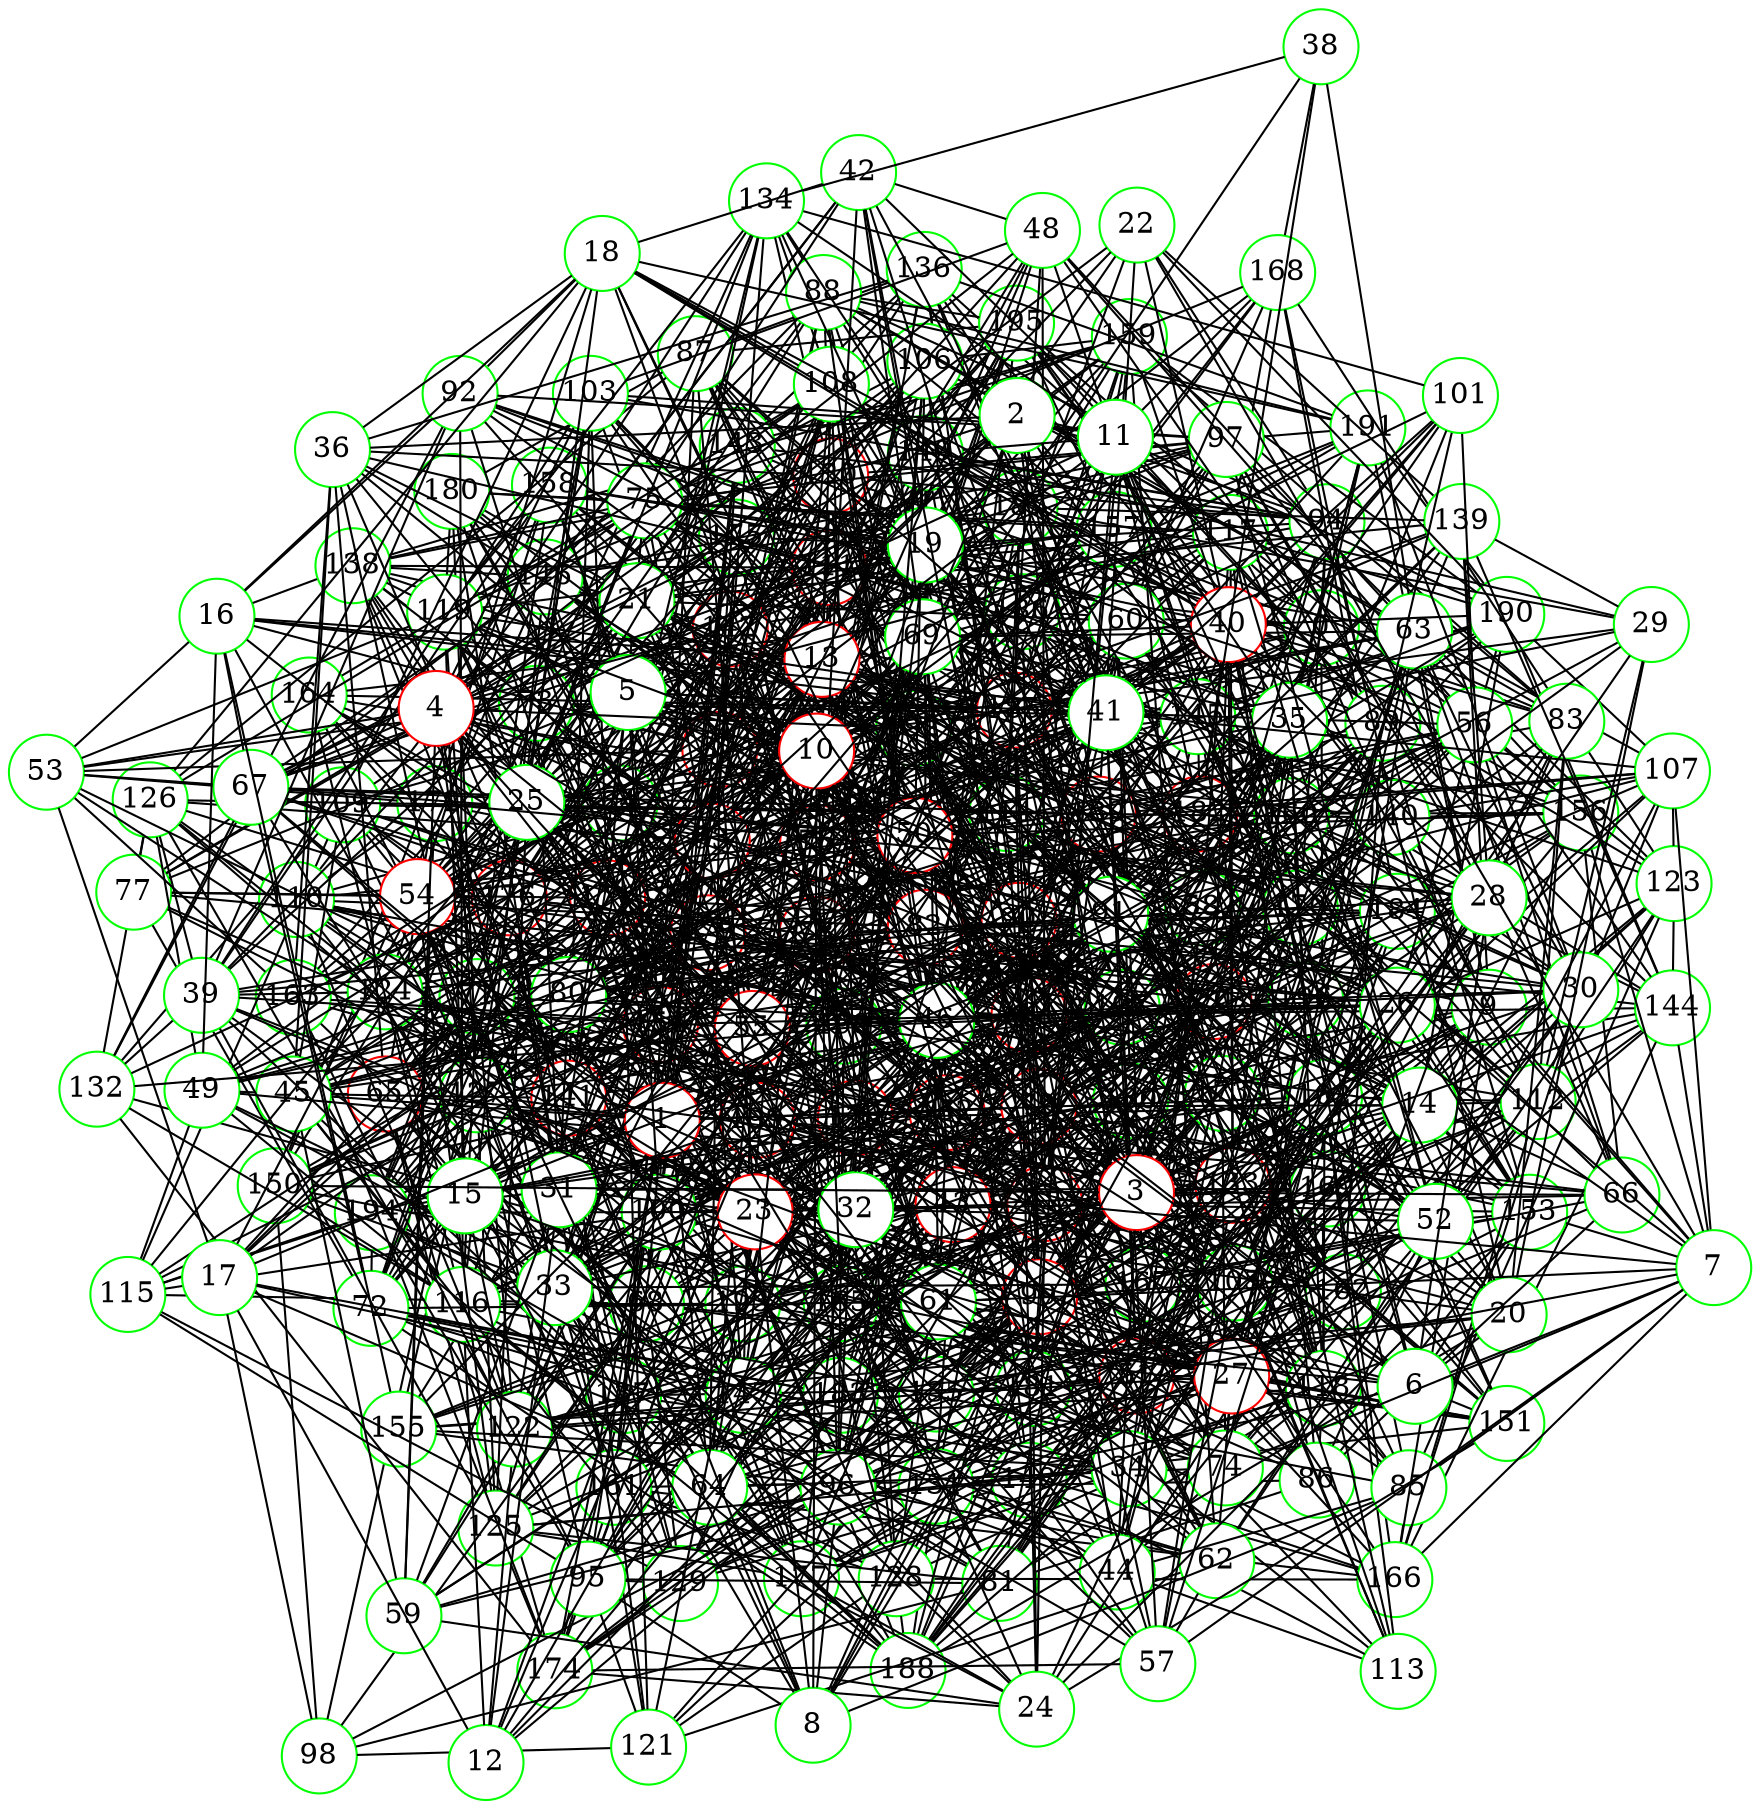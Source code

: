 graph {
graph ["layout"="fdp"]
node ["style"="filled","fillcolor"="white","fixedsize"="true","shape"="circle"]
"0" ["color"="green"]
"65" ["color"="red"]
"192" ["color"="green"]
"193" ["color"="green"]
"196" ["color"="green"]
"198" ["color"="green"]
"68" ["color"="green"]
"129" ["color"="green"]
"172" ["color"="green"]
"177" ["color"="green"]
"174" ["color"="green"]
"199" ["color"="red"]
"176" ["color"="red"]
"194" ["color"="green"]
"195" ["color"="green"]
"197" ["color"="green"]
"148" ["color"="green"]
"161" ["color"="green"]
"166" ["color"="green"]
"183" ["color"="green"]
"170" ["color"="green"]
"175" ["color"="green"]
"178" ["color"="red"]
"171" ["color"="red"]
"181" ["color"="green"]
"185" ["color"="red"]
"187" ["color"="green"]
"188" ["color"="green"]
"190" ["color"="green"]
"191" ["color"="green"]
"156" ["color"="green"]
"162" ["color"="green"]
"163" ["color"="green"]
"189" ["color"="red"]
"182" ["color"="red"]
"186" ["color"="green"]
"98" ["color"="green"]
"150" ["color"="green"]
"179" ["color"="red"]
"180" ["color"="green"]
"158" ["color"="green"]
"121" ["color"="green"]
"141" ["color"="red"]
"173" ["color"="green"]
"70" ["color"="red"]
"130" ["color"="green"]
"131" ["color"="green"]
"151" ["color"="green"]
"165" ["color"="green"]
"169" ["color"="green"]
"157" ["color"="green"]
"160" ["color"="green"]
"167" ["color"="green"]
"137" ["color"="green"]
"142" ["color"="red"]
"145" ["color"="green"]
"146" ["color"="green"]
"154" ["color"="red"]
"159" ["color"="green"]
"144" ["color"="green"]
"135" ["color"="green"]
"155" ["color"="green"]
"104" ["color"="red"]
"136" ["color"="green"]
"143" ["color"="green"]
"109" ["color"="green"]
"132" ["color"="green"]
"140" ["color"="green"]
"168" ["color"="green"]
"184" ["color"="green"]
"114" ["color"="green"]
"164" ["color"="green"]
"153" ["color"="green"]
"115" ["color"="green"]
"120" ["color"="red"]
"128" ["color"="green"]
"134" ["color"="green"]
"112" ["color"="green"]
"118" ["color"="green"]
"122" ["color"="green"]
"124" ["color"="green"]
"133" ["color"="red"]
"126" ["color"="green"]
"127" ["color"="green"]
"123" ["color"="green"]
"149" ["color"="green"]
"138" ["color"="green"]
"147" ["color"="green"]
"111" ["color"="red"]
"117" ["color"="green"]
"87" ["color"="green"]
"152" ["color"="red"]
"125" ["color"="green"]
"71" ["color"="green"]
"103" ["color"="green"]
"116" ["color"="green"]
"86" ["color"="green"]
"90" ["color"="red"]
"101" ["color"="green"]
"105" ["color"="green"]
"113" ["color"="green"]
"73" ["color"="green"]
"96" ["color"="green"]
"106" ["color"="green"]
"107" ["color"="green"]
"119" ["color"="green"]
"93" ["color"="red"]
"76" ["color"="red"]
"99" ["color"="red"]
"102" ["color"="green"]
"110" ["color"="green"]
"79" ["color"="red"]
"139" ["color"="green"]
"83" ["color"="green"]
"88" ["color"="green"]
"94" ["color"="green"]
"95" ["color"="green"]
"89" ["color"="green"]
"100" ["color"="green"]
"81" ["color"="green"]
"37" ["color"="red"]
"64" ["color"="green"]
"74" ["color"="green"]
"75" ["color"="green"]
"97" ["color"="green"]
"77" ["color"="green"]
"78" ["color"="red"]
"82" ["color"="red"]
"85" ["color"="green"]
"108" ["color"="green"]
"48" ["color"="green"]
"56" ["color"="green"]
"66" ["color"="green"]
"53" ["color"="green"]
"9" ["color"="green"]
"34" ["color"="green"]
"72" ["color"="green"]
"43" ["color"="red"]
"51" ["color"="red"]
"58" ["color"="green"]
"80" ["color"="green"]
"60" ["color"="green"]
"92" ["color"="green"]
"61" ["color"="green"]
"84" ["color"="green"]
"63" ["color"="green"]
"69" ["color"="green"]
"21" ["color"="green"]
"36" ["color"="green"]
"45" ["color"="green"]
"49" ["color"="green"]
"55" ["color"="red"]
"59" ["color"="green"]
"50" ["color"="red"]
"91" ["color"="green"]
"54" ["color"="red"]
"22" ["color"="green"]
"40" ["color"="red"]
"46" ["color"="green"]
"67" ["color"="green"]
"62" ["color"="green"]
"30" ["color"="green"]
"44" ["color"="green"]
"26" ["color"="green"]
"47" ["color"="red"]
"1" ["color"="red"]
"35" ["color"="green"]
"13" ["color"="red"]
"14" ["color"="green"]
"19" ["color"="green"]
"33" ["color"="green"]
"42" ["color"="green"]
"20" ["color"="green"]
"23" ["color"="red"]
"39" ["color"="green"]
"31" ["color"="green"]
"29" ["color"="green"]
"24" ["color"="green"]
"27" ["color"="red"]
"32" ["color"="green"]
"52" ["color"="green"]
"16" ["color"="green"]
"18" ["color"="green"]
"25" ["color"="green"]
"2" ["color"="green"]
"5" ["color"="green"]
"41" ["color"="green"]
"57" ["color"="green"]
"10" ["color"="red"]
"11" ["color"="green"]
"15" ["color"="green"]
"3" ["color"="red"]
"8" ["color"="green"]
"4" ["color"="red"]
"6" ["color"="green"]
"7" ["color"="green"]
"28" ["color"="green"]
"12" ["color"="green"]
"17" ["color"="green"]
"38" ["color"="green"]
"0" -- "65"
"0" -- "37"
"0" -- "136"
"0" -- "9"
"0" -- "76"
"0" -- "78"
"0" -- "47"
"0" -- "111"
"0" -- "51"
"0" -- "84"
"0" -- "117"
"0" -- "118"
"0" -- "58"
"0" -- "186"
"0" -- "187"
"0" -- "94"
"65" -- "192"
"65" -- "68"
"65" -- "71"
"65" -- "104"
"65" -- "73"
"65" -- "137"
"65" -- "76"
"65" -- "172"
"65" -- "174"
"65" -- "111"
"65" -- "175"
"65" -- "176"
"65" -- "81"
"65" -- "177"
"65" -- "187"
"65" -- "125"
"192" -- "193"
"192" -- "196"
"196" -- "198"
"68" -- "129"
"68" -- "98"
"68" -- "70"
"68" -- "138"
"68" -- "111"
"68" -- "177"
"68" -- "115"
"68" -- "182"
"68" -- "87"
"68" -- "151"
"68" -- "152"
"68" -- "154"
"68" -- "125"
"129" -- "172"
"129" -- "174"
"129" -- "176"
"129" -- "148"
"172" -- "177"
"174" -- "199"
"176" -- "194"
"176" -- "195"
"176" -- "197"
"176" -- "199"
"148" -- "161"
"148" -- "170"
"148" -- "171"
"148" -- "156"
"161" -- "166"
"161" -- "174"
"166" -- "183"
"183" -- "198"
"170" -- "192"
"170" -- "198"
"170" -- "175"
"175" -- "195"
"175" -- "178"
"178" -- "194"
"178" -- "197"
"171" -- "177"
"171" -- "178"
"171" -- "181"
"171" -- "185"
"171" -- "188"
"171" -- "190"
"185" -- "187"
"190" -- "191"
"156" -- "162"
"156" -- "195"
"156" -- "182"
"156" -- "185"
"162" -- "163"
"162" -- "197"
"162" -- "198"
"162" -- "178"
"162" -- "181"
"162" -- "185"
"162" -- "188"
"162" -- "189"
"163" -- "174"
"189" -- "193"
"182" -- "183"
"182" -- "186"
"186" -- "194"
"186" -- "196"
"98" -- "176"
"98" -- "150"
"98" -- "121"
"150" -- "179"
"150" -- "158"
"179" -- "195"
"179" -- "180"
"179" -- "181"
"158" -- "179"
"121" -- "176"
"121" -- "148"
"121" -- "181"
"121" -- "141"
"121" -- "173"
"141" -- "195"
"141" -- "175"
"141" -- "181"
"141" -- "189"
"173" -- "183"
"173" -- "185"
"70" -- "130"
"70" -- "135"
"70" -- "104"
"70" -- "136"
"70" -- "137"
"70" -- "141"
"70" -- "114"
"70" -- "118"
"70" -- "120"
"70" -- "185"
"70" -- "187"
"70" -- "188"
"70" -- "127"
"70" -- "191"
"130" -- "192"
"130" -- "131"
"130" -- "137"
"130" -- "144"
"130" -- "180"
"130" -- "151"
"130" -- "156"
"130" -- "188"
"130" -- "157"
"131" -- "141"
"131" -- "175"
"131" -- "151"
"131" -- "188"
"131" -- "157"
"151" -- "196"
"151" -- "165"
"151" -- "169"
"151" -- "173"
"151" -- "157"
"165" -- "166"
"169" -- "193"
"169" -- "199"
"157" -- "160"
"157" -- "192"
"157" -- "195"
"157" -- "167"
"157" -- "171"
"157" -- "180"
"157" -- "191"
"160" -- "196"
"160" -- "198"
"160" -- "170"
"160" -- "178"
"160" -- "181"
"160" -- "186"
"167" -- "174"
"167" -- "185"
"167" -- "191"
"137" -- "165"
"137" -- "142"
"137" -- "174"
"137" -- "176"
"137" -- "181"
"137" -- "154"
"137" -- "188"
"142" -- "160"
"142" -- "194"
"142" -- "195"
"142" -- "165"
"142" -- "198"
"142" -- "170"
"142" -- "171"
"142" -- "173"
"142" -- "175"
"142" -- "145"
"142" -- "146"
"142" -- "179"
"142" -- "158"
"142" -- "159"
"145" -- "182"
"145" -- "183"
"145" -- "190"
"146" -- "197"
"146" -- "170"
"146" -- "173"
"146" -- "150"
"146" -- "183"
"146" -- "154"
"146" -- "187"
"154" -- "161"
"154" -- "171"
"154" -- "189"
"159" -- "160"
"159" -- "185"
"159" -- "190"
"144" -- "166"
"144" -- "167"
"144" -- "175"
"144" -- "148"
"144" -- "186"
"144" -- "190"
"135" -- "162"
"135" -- "196"
"135" -- "169"
"135" -- "173"
"135" -- "177"
"135" -- "181"
"135" -- "154"
"135" -- "155"
"135" -- "189"
"155" -- "193"
"155" -- "179"
"155" -- "183"
"104" -- "192"
"104" -- "161"
"104" -- "136"
"104" -- "109"
"104" -- "112"
"104" -- "144"
"104" -- "114"
"104" -- "179"
"104" -- "149"
"104" -- "150"
"104" -- "182"
"104" -- "120"
"104" -- "189"
"136" -- "163"
"136" -- "199"
"136" -- "143"
"136" -- "176"
"136" -- "191"
"143" -- "161"
"143" -- "159"
"109" -- "193"
"109" -- "132"
"109" -- "165"
"109" -- "199"
"109" -- "137"
"109" -- "140"
"109" -- "172"
"109" -- "173"
"109" -- "114"
"109" -- "115"
"109" -- "120"
"109" -- "154"
"109" -- "186"
"132" -- "176"
"132" -- "174"
"140" -- "195"
"140" -- "197"
"140" -- "168"
"140" -- "145"
"140" -- "179"
"140" -- "183"
"140" -- "156"
"168" -- "184"
"168" -- "186"
"184" -- "189"
"114" -- "162"
"114" -- "194"
"114" -- "164"
"114" -- "180"
"114" -- "183"
"114" -- "153"
"114" -- "187"
"164" -- "176"
"164" -- "198"
"164" -- "185"
"164" -- "186"
"153" -- "160"
"153" -- "196"
"153" -- "177"
"153" -- "179"
"153" -- "184"
"115" -- "129"
"115" -- "194"
"115" -- "154"
"120" -- "128"
"120" -- "134"
"120" -- "169"
"120" -- "142"
"120" -- "175"
"120" -- "179"
"120" -- "186"
"128" -- "161"
"128" -- "166"
"128" -- "137"
"128" -- "185"
"128" -- "170"
"128" -- "188"
"134" -- "141"
"134" -- "179"
"134" -- "186"
"112" -- "160"
"112" -- "193"
"112" -- "166"
"112" -- "140"
"112" -- "143"
"112" -- "178"
"112" -- "181"
"112" -- "118"
"112" -- "182"
"112" -- "183"
"112" -- "123"
"118" -- "128"
"118" -- "193"
"118" -- "165"
"118" -- "198"
"118" -- "173"
"118" -- "145"
"118" -- "148"
"118" -- "122"
"118" -- "127"
"122" -- "198"
"122" -- "167"
"122" -- "169"
"122" -- "154"
"122" -- "124"
"122" -- "126"
"124" -- "161"
"124" -- "193"
"124" -- "133"
"124" -- "142"
"124" -- "178"
"124" -- "181"
"124" -- "182"
"124" -- "186"
"133" -- "198"
"133" -- "174"
"133" -- "151"
"133" -- "183"
"133" -- "184"
"133" -- "186"
"133" -- "188"
"133" -- "158"
"126" -- "130"
"126" -- "132"
"126" -- "141"
"126" -- "183"
"126" -- "189"
"127" -- "148"
"127" -- "180"
"127" -- "150"
"127" -- "155"
"123" -- "131"
"123" -- "168"
"123" -- "169"
"123" -- "144"
"149" -- "163"
"149" -- "165"
"149" -- "197"
"149" -- "173"
"149" -- "185"
"149" -- "187"
"138" -- "146"
"138" -- "147"
"138" -- "149"
"138" -- "185"
"138" -- "154"
"138" -- "189"
"138" -- "159"
"147" -- "192"
"147" -- "166"
"147" -- "179"
"147" -- "182"
"147" -- "154"
"147" -- "188"
"111" -- "130"
"111" -- "138"
"111" -- "141"
"111" -- "148"
"111" -- "156"
"111" -- "158"
"111" -- "159"
"111" -- "165"
"111" -- "169"
"111" -- "173"
"111" -- "117"
"111" -- "184"
"111" -- "186"
"111" -- "127"
"117" -- "160"
"117" -- "133"
"117" -- "168"
"117" -- "180"
"117" -- "123"
"117" -- "190"
"117" -- "127"
"87" -- "195"
"87" -- "167"
"87" -- "136"
"87" -- "111"
"87" -- "114"
"87" -- "180"
"87" -- "182"
"87" -- "126"
"152" -- "163"
"152" -- "196"
"152" -- "174"
"152" -- "183"
"125" -- "167"
"125" -- "199"
"125" -- "174"
"125" -- "177"
"125" -- "148"
"125" -- "127"
"71" -- "160"
"71" -- "161"
"71" -- "194"
"71" -- "103"
"71" -- "104"
"71" -- "141"
"71" -- "116"
"71" -- "86"
"71" -- "152"
"71" -- "185"
"71" -- "90"
"71" -- "122"
"71" -- "158"
"103" -- "192"
"103" -- "171"
"103" -- "141"
"103" -- "176"
"103" -- "127"
"116" -- "193"
"116" -- "132"
"116" -- "164"
"116" -- "197"
"116" -- "198"
"116" -- "171"
"116" -- "145"
"116" -- "146"
"116" -- "178"
"116" -- "150"
"116" -- "188"
"86" -- "192"
"86" -- "131"
"86" -- "167"
"86" -- "117"
"86" -- "118"
"86" -- "153"
"90" -- "192"
"90" -- "129"
"90" -- "193"
"90" -- "130"
"90" -- "196"
"90" -- "134"
"90" -- "199"
"90" -- "136"
"90" -- "143"
"90" -- "159"
"90" -- "161"
"90" -- "162"
"90" -- "101"
"90" -- "165"
"90" -- "105"
"90" -- "171"
"90" -- "172"
"90" -- "180"
"101" -- "160"
"101" -- "134"
"101" -- "104"
"101" -- "189"
"105" -- "131"
"105" -- "199"
"105" -- "113"
"105" -- "152"
"105" -- "184"
"105" -- "123"
"105" -- "188"
"113" -- "148"
"113" -- "133"
"113" -- "197"
"113" -- "182"
"113" -- "137"
"73" -- "96"
"73" -- "192"
"73" -- "131"
"73" -- "134"
"73" -- "135"
"73" -- "105"
"73" -- "106"
"73" -- "138"
"73" -- "176"
"73" -- "145"
"73" -- "182"
"73" -- "119"
"73" -- "152"
"73" -- "187"
"73" -- "93"
"96" -- "98"
"96" -- "162"
"96" -- "198"
"96" -- "114"
"96" -- "178"
"96" -- "152"
"96" -- "184"
"96" -- "155"
"96" -- "187"
"106" -- "107"
"106" -- "176"
"106" -- "178"
"106" -- "179"
"106" -- "118"
"106" -- "119"
"106" -- "159"
"107" -- "133"
"107" -- "140"
"107" -- "112"
"107" -- "178"
"107" -- "123"
"107" -- "189"
"107" -- "190"
"119" -- "128"
"119" -- "134"
"119" -- "135"
"119" -- "168"
"119" -- "138"
"119" -- "180"
"119" -- "157"
"119" -- "158"
"119" -- "127"
"93" -- "195"
"93" -- "166"
"93" -- "169"
"93" -- "138"
"93" -- "141"
"93" -- "111"
"93" -- "143"
"93" -- "180"
"93" -- "185"
"93" -- "125"
"93" -- "157"
"93" -- "126"
"76" -- "96"
"76" -- "99"
"76" -- "197"
"76" -- "102"
"76" -- "136"
"76" -- "106"
"76" -- "107"
"76" -- "110"
"76" -- "79"
"76" -- "111"
"76" -- "115"
"76" -- "89"
"76" -- "187"
"76" -- "159"
"99" -- "135"
"99" -- "140"
"99" -- "153"
"99" -- "160"
"99" -- "105"
"99" -- "106"
"99" -- "174"
"99" -- "175"
"99" -- "112"
"99" -- "113"
"99" -- "114"
"99" -- "185"
"99" -- "122"
"99" -- "186"
"102" -- "165"
"102" -- "166"
"102" -- "135"
"102" -- "105"
"102" -- "110"
"102" -- "112"
"102" -- "113"
"102" -- "179"
"102" -- "118"
"102" -- "187"
"110" -- "192"
"110" -- "198"
"110" -- "172"
"110" -- "141"
"110" -- "122"
"110" -- "188"
"79" -- "164"
"79" -- "196"
"79" -- "198"
"79" -- "199"
"79" -- "139"
"79" -- "171"
"79" -- "83"
"79" -- "147"
"79" -- "116"
"79" -- "182"
"79" -- "153"
"79" -- "156"
"79" -- "95"
"139" -- "173"
"139" -- "144"
"139" -- "185"
"139" -- "187"
"83" -- "171"
"83" -- "112"
"83" -- "88"
"83" -- "120"
"83" -- "184"
"83" -- "157"
"83" -- "94"
"83" -- "159"
"88" -- "192"
"88" -- "195"
"88" -- "172"
"88" -- "114"
"88" -- "146"
"88" -- "117"
"88" -- "120"
"88" -- "152"
"88" -- "154"
"88" -- "124"
"88" -- "93"
"88" -- "157"
"88" -- "94"
"88" -- "191"
"94" -- "103"
"94" -- "170"
"94" -- "142"
"94" -- "143"
"94" -- "176"
"94" -- "149"
"94" -- "181"
"94" -- "120"
"95" -- "129"
"95" -- "193"
"95" -- "194"
"95" -- "163"
"95" -- "199"
"95" -- "105"
"95" -- "140"
"95" -- "115"
"95" -- "152"
"95" -- "121"
"95" -- "189"
"95" -- "127"
"89" -- "160"
"89" -- "162"
"89" -- "195"
"89" -- "100"
"89" -- "135"
"89" -- "104"
"89" -- "105"
"89" -- "143"
"89" -- "144"
"89" -- "147"
"89" -- "153"
"89" -- "189"
"89" -- "158"
"100" -- "161"
"100" -- "143"
"100" -- "114"
"100" -- "115"
"100" -- "149"
"100" -- "152"
"100" -- "184"
"100" -- "126"
"81" -- "96"
"81" -- "98"
"81" -- "196"
"81" -- "133"
"81" -- "165"
"81" -- "145"
"81" -- "83"
"81" -- "116"
"81" -- "86"
"81" -- "118"
"81" -- "125"
"81" -- "95"
"37" -- "64"
"37" -- "100"
"37" -- "133"
"37" -- "197"
"37" -- "103"
"37" -- "73"
"37" -- "170"
"37" -- "76"
"37" -- "108"
"37" -- "140"
"37" -- "175"
"37" -- "48"
"37" -- "53"
"37" -- "187"
"37" -- "95"
"64" -- "128"
"64" -- "193"
"64" -- "99"
"64" -- "164"
"64" -- "74"
"64" -- "170"
"64" -- "79"
"64" -- "154"
"64" -- "187"
"64" -- "188"
"74" -- "196"
"74" -- "135"
"74" -- "75"
"74" -- "140"
"74" -- "173"
"74" -- "78"
"74" -- "112"
"74" -- "82"
"74" -- "118"
"74" -- "90"
"74" -- "127"
"75" -- "97"
"75" -- "194"
"75" -- "196"
"75" -- "197"
"75" -- "199"
"75" -- "138"
"75" -- "171"
"75" -- "77"
"75" -- "189"
"75" -- "126"
"75" -- "159"
"97" -- "198"
"97" -- "103"
"97" -- "140"
"97" -- "142"
"97" -- "111"
"97" -- "146"
"97" -- "120"
"97" -- "185"
"97" -- "154"
"97" -- "123"
"97" -- "191"
"77" -- "176"
"77" -- "196"
"77" -- "171"
"77" -- "126"
"77" -- "175"
"78" -- "128"
"78" -- "195"
"78" -- "133"
"78" -- "141"
"78" -- "176"
"78" -- "82"
"78" -- "85"
"78" -- "117"
"78" -- "150"
"78" -- "184"
"78" -- "121"
"78" -- "127"
"82" -- "164"
"82" -- "197"
"82" -- "110"
"82" -- "144"
"82" -- "149"
"82" -- "150"
"82" -- "184"
"82" -- "157"
"82" -- "159"
"85" -- "178"
"85" -- "116"
"85" -- "166"
"85" -- "105"
"85" -- "123"
"85" -- "189"
"108" -- "193"
"108" -- "164"
"108" -- "133"
"108" -- "171"
"108" -- "143"
"108" -- "178"
"108" -- "152"
"108" -- "154"
"108" -- "123"
"108" -- "156"
"108" -- "189"
"48" -- "196"
"48" -- "103"
"48" -- "78"
"48" -- "114"
"48" -- "149"
"48" -- "56"
"48" -- "89"
"48" -- "156"
"56" -- "66"
"56" -- "101"
"56" -- "165"
"56" -- "70"
"56" -- "199"
"56" -- "144"
"56" -- "178"
"56" -- "149"
"56" -- "152"
"56" -- "185"
"56" -- "90"
"56" -- "189"
"56" -- "190"
"66" -- "129"
"66" -- "167"
"66" -- "199"
"66" -- "152"
"66" -- "90"
"66" -- "186"
"66" -- "156"
"66" -- "94"
"53" -- "163"
"53" -- "119"
"53" -- "199"
"53" -- "73"
"53" -- "124"
"53" -- "172"
"9" -- "34"
"9" -- "100"
"9" -- "133"
"9" -- "166"
"9" -- "135"
"9" -- "167"
"9" -- "199"
"9" -- "139"
"9" -- "147"
"9" -- "21"
"9" -- "117"
"9" -- "149"
"9" -- "183"
"9" -- "188"
"9" -- "93"
"9" -- "63"
"9" -- "191"
"34" -- "99"
"34" -- "72"
"34" -- "137"
"34" -- "169"
"34" -- "43"
"34" -- "177"
"34" -- "84"
"34" -- "152"
"34" -- "90"
"34" -- "155"
"34" -- "125"
"34" -- "63"
"34" -- "191"
"72" -- "96"
"72" -- "194"
"72" -- "165"
"72" -- "77"
"72" -- "176"
"72" -- "179"
"72" -- "183"
"72" -- "120"
"72" -- "188"
"43" -- "64"
"43" -- "131"
"43" -- "70"
"43" -- "76"
"43" -- "82"
"43" -- "88"
"43" -- "89"
"43" -- "154"
"43" -- "155"
"43" -- "161"
"43" -- "162"
"43" -- "100"
"43" -- "169"
"43" -- "111"
"43" -- "177"
"43" -- "51"
"43" -- "182"
"43" -- "184"
"43" -- "60"
"43" -- "190"
"51" -- "64"
"51" -- "192"
"51" -- "129"
"51" -- "132"
"51" -- "197"
"51" -- "178"
"51" -- "148"
"51" -- "181"
"51" -- "151"
"51" -- "58"
"51" -- "122"
"51" -- "188"
"58" -- "96"
"58" -- "136"
"58" -- "80"
"58" -- "117"
"58" -- "118"
"58" -- "87"
"58" -- "184"
"58" -- "187"
"58" -- "60"
"80" -- "164"
"80" -- "165"
"80" -- "171"
"80" -- "111"
"80" -- "177"
"80" -- "149"
"80" -- "184"
"60" -- "97"
"60" -- "129"
"60" -- "168"
"60" -- "106"
"60" -- "170"
"60" -- "80"
"60" -- "153"
"60" -- "90"
"60" -- "92"
"60" -- "124"
"60" -- "61"
"92" -- "192"
"92" -- "97"
"92" -- "132"
"92" -- "105"
"92" -- "175"
"92" -- "116"
"92" -- "154"
"61" -- "64"
"61" -- "129"
"61" -- "193"
"61" -- "99"
"61" -- "197"
"61" -- "75"
"61" -- "77"
"61" -- "78"
"61" -- "142"
"61" -- "80"
"61" -- "113"
"61" -- "149"
"61" -- "152"
"61" -- "90"
"84" -- "101"
"84" -- "134"
"84" -- "167"
"84" -- "106"
"84" -- "108"
"84" -- "176"
"84" -- "152"
"84" -- "121"
"84" -- "122"
"84" -- "154"
"63" -- "192"
"63" -- "66"
"63" -- "69"
"63" -- "133"
"63" -- "169"
"63" -- "172"
"63" -- "185"
"63" -- "158"
"69" -- "193"
"69" -- "100"
"69" -- "199"
"69" -- "137"
"69" -- "179"
"69" -- "148"
"69" -- "181"
"69" -- "87"
"69" -- "152"
"69" -- "123"
"69" -- "93"
"69" -- "190"
"69" -- "191"
"21" -- "97"
"21" -- "130"
"21" -- "99"
"21" -- "36"
"21" -- "132"
"21" -- "72"
"21" -- "139"
"21" -- "77"
"21" -- "50"
"21" -- "178"
"21" -- "22"
"21" -- "150"
"21" -- "184"
"21" -- "26"
"21" -- "60"
"21" -- "157"
"36" -- "65"
"36" -- "163"
"36" -- "136"
"36" -- "45"
"36" -- "80"
"36" -- "84"
"36" -- "120"
"36" -- "186"
"36" -- "127"
"45" -- "65"
"45" -- "129"
"45" -- "109"
"45" -- "141"
"45" -- "49"
"45" -- "82"
"45" -- "179"
"45" -- "116"
"45" -- "55"
"45" -- "58"
"45" -- "90"
"45" -- "59"
"45" -- "188"
"45" -- "93"
"49" -- "131"
"49" -- "68"
"49" -- "69"
"49" -- "133"
"49" -- "78"
"49" -- "177"
"49" -- "82"
"49" -- "115"
"49" -- "189"
"49" -- "126"
"55" -- "64"
"55" -- "128"
"55" -- "195"
"55" -- "197"
"55" -- "141"
"55" -- "147"
"55" -- "84"
"55" -- "87"
"55" -- "90"
"55" -- "93"
"55" -- "158"
"55" -- "163"
"55" -- "104"
"55" -- "105"
"55" -- "110"
"55" -- "180"
"55" -- "117"
"55" -- "118"
"55" -- "185"
"55" -- "58"
"55" -- "60"
"59" -- "131"
"59" -- "147"
"59" -- "100"
"59" -- "122"
"59" -- "172"
"50" -- "141"
"50" -- "146"
"50" -- "85"
"50" -- "87"
"50" -- "91"
"50" -- "156"
"50" -- "97"
"50" -- "100"
"50" -- "167"
"50" -- "169"
"50" -- "106"
"50" -- "171"
"50" -- "179"
"50" -- "53"
"50" -- "54"
"50" -- "119"
"50" -- "56"
"50" -- "120"
"50" -- "122"
"50" -- "190"
"91" -- "103"
"91" -- "107"
"91" -- "142"
"91" -- "119"
"91" -- "152"
"91" -- "124"
"91" -- "188"
"91" -- "125"
"91" -- "158"
"54" -- "161"
"54" -- "193"
"54" -- "70"
"54" -- "106"
"54" -- "143"
"54" -- "175"
"54" -- "84"
"54" -- "148"
"54" -- "186"
"54" -- "187"
"54" -- "124"
"54" -- "125"
"54" -- "157"
"54" -- "158"
"54" -- "127"
"22" -- "198"
"22" -- "40"
"22" -- "139"
"22" -- "45"
"22" -- "93"
"22" -- "189"
"22" -- "30"
"22" -- "94"
"22" -- "190"
"40" -- "195"
"40" -- "101"
"40" -- "133"
"40" -- "70"
"40" -- "102"
"40" -- "71"
"40" -- "136"
"40" -- "75"
"40" -- "76"
"40" -- "141"
"40" -- "46"
"40" -- "80"
"40" -- "145"
"40" -- "50"
"40" -- "83"
"40" -- "85"
"40" -- "149"
"40" -- "182"
"40" -- "152"
"40" -- "94"
"46" -- "160"
"46" -- "194"
"46" -- "67"
"46" -- "195"
"46" -- "132"
"46" -- "71"
"46" -- "105"
"46" -- "137"
"46" -- "139"
"46" -- "110"
"46" -- "118"
"46" -- "56"
"46" -- "189"
"46" -- "62"
"46" -- "190"
"67" -- "132"
"67" -- "165"
"67" -- "72"
"67" -- "137"
"67" -- "171"
"67" -- "108"
"67" -- "142"
"67" -- "175"
"67" -- "84"
"67" -- "149"
"67" -- "189"
"62" -- "96"
"62" -- "99"
"62" -- "131"
"62" -- "72"
"62" -- "82"
"62" -- "121"
"62" -- "154"
"62" -- "123"
"62" -- "159"
"30" -- "160"
"30" -- "68"
"30" -- "70"
"30" -- "166"
"30" -- "74"
"30" -- "44"
"30" -- "145"
"30" -- "82"
"30" -- "51"
"30" -- "182"
"30" -- "55"
"30" -- "91"
"30" -- "63"
"30" -- "191"
"44" -- "194"
"44" -- "131"
"44" -- "104"
"44" -- "74"
"44" -- "170"
"44" -- "173"
"44" -- "142"
"44" -- "85"
"44" -- "183"
"44" -- "58"
"26" -- "197"
"26" -- "198"
"26" -- "167"
"26" -- "105"
"26" -- "107"
"26" -- "76"
"26" -- "173"
"26" -- "176"
"26" -- "114"
"26" -- "51"
"26" -- "179"
"26" -- "181"
"26" -- "56"
"26" -- "154"
"26" -- "123"
"26" -- "188"
"47" -- "193"
"47" -- "133"
"47" -- "80"
"47" -- "86"
"47" -- "89"
"47" -- "153"
"47" -- "156"
"47" -- "159"
"47" -- "161"
"47" -- "170"
"47" -- "172"
"47" -- "48"
"47" -- "181"
"47" -- "54"
"47" -- "120"
"47" -- "185"
"47" -- "59"
"47" -- "124"
"47" -- "125"
"47" -- "189"
"1" -- "65"
"1" -- "35"
"1" -- "68"
"1" -- "100"
"1" -- "196"
"1" -- "102"
"1" -- "104"
"1" -- "74"
"1" -- "13"
"1" -- "45"
"1" -- "78"
"1" -- "110"
"1" -- "174"
"1" -- "79"
"1" -- "111"
"1" -- "143"
"1" -- "51"
"1" -- "115"
"1" -- "180"
"1" -- "181"
"1" -- "119"
"1" -- "122"
"1" -- "190"
"1" -- "127"
"35" -- "96"
"35" -- "195"
"35" -- "69"
"35" -- "133"
"35" -- "165"
"35" -- "170"
"35" -- "79"
"35" -- "112"
"35" -- "54"
"35" -- "118"
"35" -- "182"
"35" -- "58"
"35" -- "91"
"35" -- "187"
"35" -- "92"
"13" -- "192"
"13" -- "65"
"13" -- "194"
"13" -- "163"
"13" -- "70"
"13" -- "102"
"13" -- "103"
"13" -- "72"
"13" -- "105"
"13" -- "170"
"13" -- "108"
"13" -- "14"
"13" -- "16"
"13" -- "55"
"13" -- "87"
"13" -- "120"
"13" -- "152"
"13" -- "185"
"13" -- "30"
"13" -- "159"
"14" -- "34"
"14" -- "99"
"14" -- "37"
"14" -- "165"
"14" -- "198"
"14" -- "105"
"14" -- "43"
"14" -- "79"
"14" -- "19"
"14" -- "20"
"14" -- "84"
"14" -- "24"
"14" -- "153"
"14" -- "27"
"14" -- "190"
"19" -- "33"
"19" -- "162"
"19" -- "67"
"19" -- "134"
"19" -- "168"
"19" -- "42"
"19" -- "175"
"19" -- "49"
"19" -- "177"
"19" -- "56"
"19" -- "120"
"19" -- "92"
"19" -- "94"
"19" -- "158"
"33" -- "37"
"33" -- "197"
"33" -- "167"
"33" -- "199"
"33" -- "104"
"33" -- "43"
"33" -- "46"
"33" -- "79"
"33" -- "50"
"33" -- "178"
"33" -- "150"
"33" -- "90"
"33" -- "93"
"33" -- "127"
"42" -- "48"
"42" -- "146"
"42" -- "69"
"42" -- "117"
"42" -- "197"
"42" -- "182"
"42" -- "75"
"42" -- "78"
"42" -- "110"
"42" -- "79"
"20" -- "133"
"20" -- "199"
"20" -- "137"
"20" -- "169"
"20" -- "170"
"20" -- "177"
"20" -- "114"
"20" -- "83"
"20" -- "23"
"20" -- "183"
"20" -- "91"
"20" -- "188"
"20" -- "29"
"20" -- "189"
"20" -- "94"
"23" -- "65"
"23" -- "193"
"23" -- "130"
"23" -- "194"
"23" -- "67"
"23" -- "37"
"23" -- "197"
"23" -- "39"
"23" -- "73"
"23" -- "170"
"23" -- "139"
"23" -- "141"
"23" -- "46"
"23" -- "47"
"23" -- "61"
"23" -- "62"
"23" -- "31"
"23" -- "63"
"39" -- "160"
"39" -- "103"
"39" -- "137"
"39" -- "143"
"39" -- "147"
"39" -- "86"
"39" -- "90"
"39" -- "154"
"39" -- "92"
"39" -- "124"
"39" -- "125"
"39" -- "126"
"39" -- "158"
"31" -- "64"
"31" -- "96"
"31" -- "34"
"31" -- "194"
"31" -- "102"
"31" -- "199"
"31" -- "168"
"31" -- "73"
"31" -- "169"
"31" -- "108"
"31" -- "80"
"31" -- "176"
"31" -- "50"
"31" -- "180"
"31" -- "149"
"31" -- "54"
"31" -- "120"
"31" -- "59"
"29" -- "112"
"29" -- "145"
"29" -- "37"
"29" -- "149"
"29" -- "197"
"29" -- "102"
"29" -- "91"
"29" -- "139"
"29" -- "187"
"24" -- "161"
"24" -- "131"
"24" -- "163"
"24" -- "102"
"24" -- "174"
"24" -- "47"
"24" -- "177"
"24" -- "147"
"24" -- "181"
"24" -- "151"
"24" -- "153"
"24" -- "185"
"24" -- "59"
"27" -- "131"
"27" -- "135"
"27" -- "74"
"27" -- "80"
"27" -- "144"
"27" -- "83"
"27" -- "148"
"27" -- "150"
"27" -- "151"
"27" -- "154"
"27" -- "91"
"27" -- "32"
"27" -- "162"
"27" -- "99"
"27" -- "100"
"27" -- "101"
"27" -- "102"
"27" -- "50"
"27" -- "51"
"27" -- "59"
"27" -- "62"
"27" -- "63"
"27" -- "127"
"32" -- "66"
"32" -- "197"
"32" -- "135"
"32" -- "106"
"32" -- "138"
"32" -- "140"
"32" -- "77"
"32" -- "173"
"32" -- "47"
"32" -- "178"
"32" -- "52"
"32" -- "84"
"32" -- "184"
"32" -- "185"
"32" -- "91"
"32" -- "125"
"52" -- "64"
"52" -- "96"
"52" -- "97"
"52" -- "167"
"52" -- "107"
"52" -- "141"
"52" -- "173"
"52" -- "145"
"52" -- "177"
"52" -- "82"
"52" -- "117"
"52" -- "86"
"52" -- "153"
"52" -- "58"
"52" -- "90"
"52" -- "62"
"16" -- "67"
"16" -- "37"
"16" -- "138"
"16" -- "49"
"16" -- "145"
"16" -- "18"
"16" -- "178"
"16" -- "53"
"16" -- "185"
"16" -- "155"
"16" -- "92"
"16" -- "127"
"18" -- "36"
"18" -- "40"
"18" -- "42"
"18" -- "76"
"18" -- "108"
"18" -- "172"
"18" -- "109"
"18" -- "175"
"18" -- "82"
"18" -- "25"
"18" -- "187"
"18" -- "92"
"18" -- "157"
"18" -- "126"
"18" -- "191"
"25" -- "134"
"25" -- "135"
"25" -- "43"
"25" -- "75"
"25" -- "79"
"25" -- "143"
"25" -- "48"
"25" -- "81"
"25" -- "145"
"25" -- "50"
"25" -- "178"
"25" -- "115"
"25" -- "54"
"25" -- "55"
"25" -- "91"
"25" -- "125"
"2" -- "36"
"2" -- "5"
"2" -- "69"
"2" -- "199"
"2" -- "136"
"2" -- "41"
"2" -- "11"
"2" -- "173"
"2" -- "176"
"2" -- "51"
"2" -- "84"
"2" -- "120"
"2" -- "25"
"2" -- "153"
"2" -- "157"
"2" -- "189"
"2" -- "94"
"5" -- "99"
"5" -- "36"
"5" -- "100"
"5" -- "72"
"5" -- "41"
"5" -- "10"
"5" -- "77"
"5" -- "141"
"5" -- "173"
"5" -- "117"
"5" -- "151"
"5" -- "185"
"5" -- "26"
"5" -- "154"
"5" -- "157"
"5" -- "158"
"41" -- "101"
"41" -- "134"
"41" -- "104"
"41" -- "107"
"41" -- "76"
"41" -- "111"
"41" -- "80"
"41" -- "49"
"41" -- "51"
"41" -- "86"
"41" -- "87"
"41" -- "119"
"41" -- "57"
"41" -- "155"
"41" -- "60"
"41" -- "93"
"41" -- "191"
"57" -- "194"
"57" -- "99"
"57" -- "133"
"57" -- "165"
"57" -- "105"
"57" -- "141"
"57" -- "174"
"57" -- "79"
"57" -- "148"
"57" -- "184"
"57" -- "62"
"10" -- "194"
"10" -- "163"
"10" -- "36"
"10" -- "165"
"10" -- "71"
"10" -- "169"
"10" -- "139"
"10" -- "45"
"10" -- "14"
"10" -- "46"
"10" -- "48"
"10" -- "80"
"10" -- "82"
"10" -- "147"
"10" -- "117"
"10" -- "55"
"10" -- "119"
"10" -- "25"
"10" -- "124"
"10" -- "157"
"10" -- "62"
"10" -- "191"
"11" -- "102"
"11" -- "134"
"11" -- "199"
"11" -- "168"
"11" -- "73"
"11" -- "170"
"11" -- "14"
"11" -- "15"
"11" -- "176"
"11" -- "149"
"11" -- "181"
"11" -- "182"
"11" -- "89"
"11" -- "185"
"11" -- "190"
"15" -- "129"
"15" -- "130"
"15" -- "72"
"15" -- "74"
"15" -- "141"
"15" -- "178"
"15" -- "182"
"15" -- "55"
"15" -- "119"
"15" -- "152"
"15" -- "58"
"15" -- "122"
"3" -- "192"
"3" -- "193"
"3" -- "66"
"3" -- "35"
"3" -- "37"
"3" -- "102"
"3" -- "166"
"3" -- "71"
"3" -- "103"
"3" -- "8"
"3" -- "9"
"3" -- "44"
"3" -- "76"
"3" -- "78"
"3" -- "144"
"3" -- "50"
"3" -- "114"
"3" -- "150"
"3" -- "182"
"3" -- "186"
"3" -- "27"
"3" -- "155"
"3" -- "94"
"8" -- "64"
"8" -- "96"
"8" -- "33"
"8" -- "131"
"8" -- "70"
"8" -- "10"
"8" -- "141"
"8" -- "47"
"8" -- "85"
"8" -- "54"
"8" -- "23"
"8" -- "95"
"4" -- "192"
"4" -- "33"
"4" -- "67"
"4" -- "134"
"4" -- "71"
"4" -- "103"
"4" -- "167"
"4" -- "106"
"4" -- "138"
"4" -- "171"
"4" -- "44"
"4" -- "78"
"4" -- "142"
"4" -- "111"
"4" -- "48"
"4" -- "82"
"4" -- "53"
"4" -- "25"
"4" -- "58"
"4" -- "90"
"4" -- "59"
"6" -- "66"
"6" -- "131"
"6" -- "68"
"6" -- "196"
"6" -- "7"
"6" -- "40"
"6" -- "78"
"6" -- "82"
"6" -- "179"
"6" -- "20"
"6" -- "86"
"6" -- "23"
"6" -- "151"
"6" -- "153"
"6" -- "28"
"6" -- "61"
"6" -- "93"
"7" -- "97"
"7" -- "166"
"7" -- "9"
"7" -- "74"
"7" -- "170"
"7" -- "107"
"7" -- "47"
"7" -- "144"
"7" -- "51"
"7" -- "85"
"7" -- "184"
"7" -- "57"
"7" -- "153"
"7" -- "58"
"7" -- "156"
"7" -- "61"
"28" -- "160"
"28" -- "192"
"28" -- "97"
"28" -- "162"
"28" -- "102"
"28" -- "40"
"28" -- "139"
"28" -- "140"
"28" -- "172"
"28" -- "47"
"28" -- "81"
"28" -- "50"
"28" -- "82"
"28" -- "178"
"28" -- "51"
"28" -- "83"
"28" -- "152"
"28" -- "154"
"12" -- "17"
"12" -- "178"
"12" -- "99"
"12" -- "116"
"12" -- "55"
"12" -- "199"
"12" -- "122"
"12" -- "43"
"12" -- "31"
"12" -- "47"
"17" -- "64"
"17" -- "98"
"17" -- "147"
"17" -- "179"
"17" -- "53"
"17" -- "69"
"17" -- "54"
"17" -- "71"
"17" -- "183"
"17" -- "91"
"17" -- "171"
"38" -- "69"
"38" -- "134"
"38" -- "182"
"38" -- "168"
"38" -- "63"
}